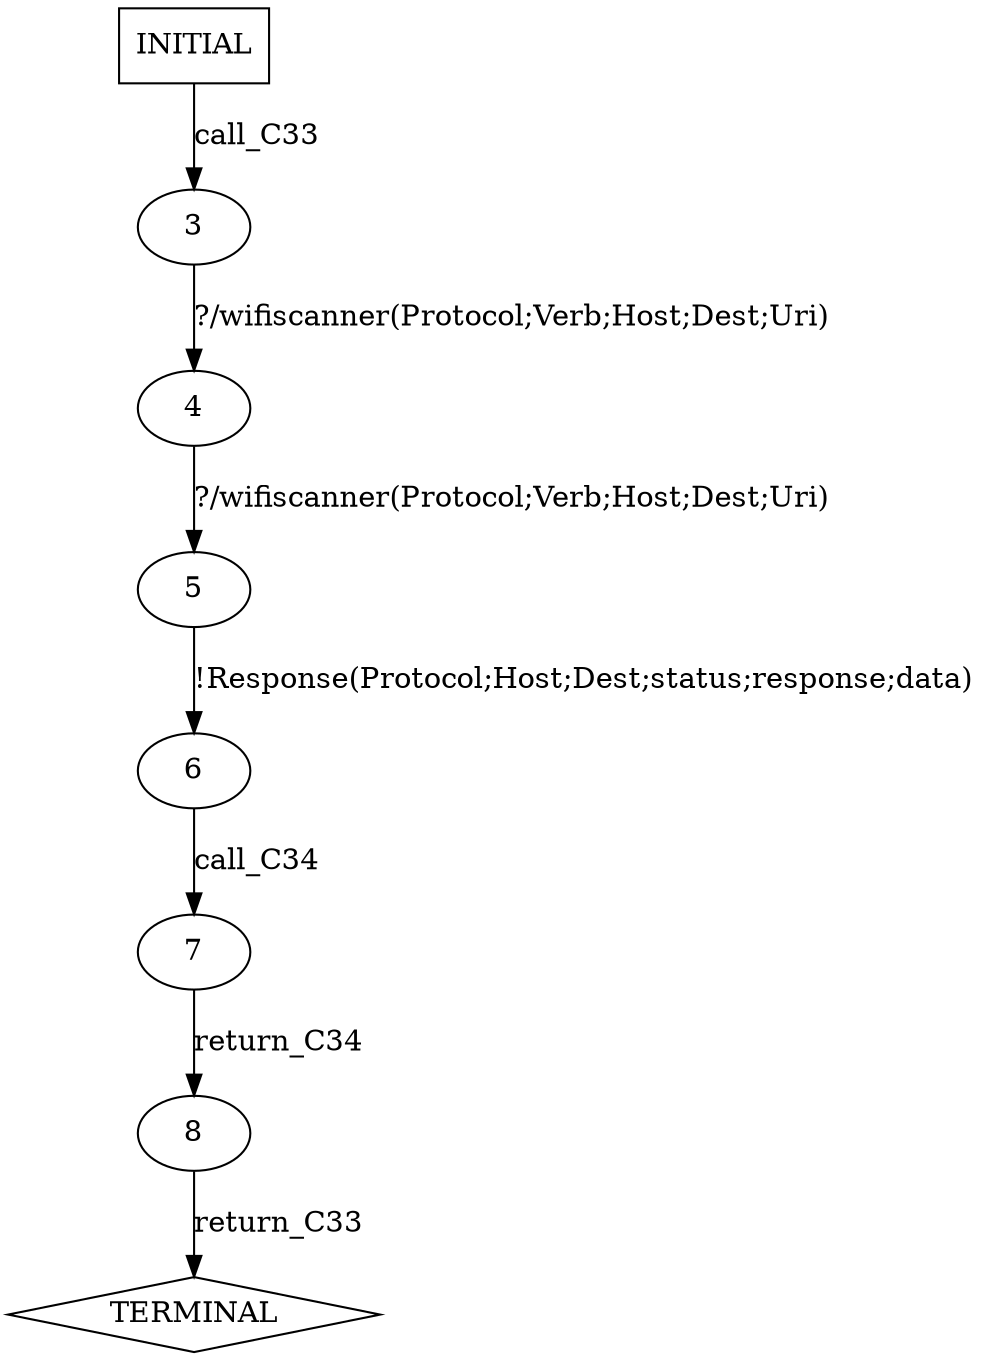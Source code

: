 digraph G {
  0 [label="INITIAL",shape=box];
  1 [label="TERMINAL",shape=diamond];
  3 [label="3"];
  4 [label="4"];
  5 [label="5"];
  6 [label="6"];
  7 [label="7"];
  8 [label="8"];
0->3  [label="call_C33"];
3->4 [label="?/wifiscanner(Protocol;Verb;Host;Dest;Uri)"];
4->5 [label="?/wifiscanner(Protocol;Verb;Host;Dest;Uri)"];
5->6 [label="!Response(Protocol;Host;Dest;status;response;data)"];
6->7  [label="call_C34"];
7->8  [label="return_C34"];
8->1  [label="return_C33"];
}
